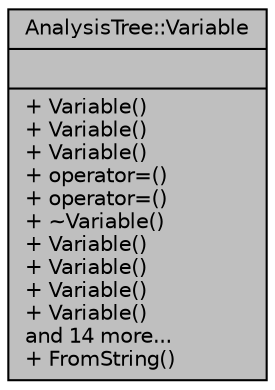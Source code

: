 digraph "AnalysisTree::Variable"
{
  edge [fontname="Helvetica",fontsize="10",labelfontname="Helvetica",labelfontsize="10"];
  node [fontname="Helvetica",fontsize="10",shape=record];
  Node1 [label="{AnalysisTree::Variable\n||+ Variable()\l+ Variable()\l+ Variable()\l+ operator=()\l+ operator=()\l+ ~Variable()\l+ Variable()\l+ Variable()\l+ Variable()\l+ Variable()\land 14 more...\l+ FromString()\l}",height=0.2,width=0.4,color="black", fillcolor="grey75", style="filled", fontcolor="black"];
}
